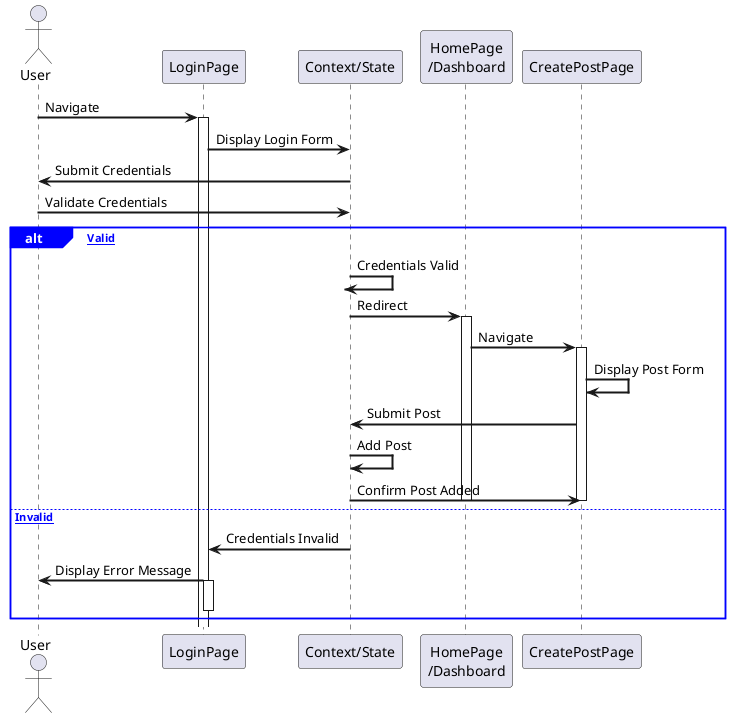 @startuml
skinparam backgroundColor #FFFFFF

skinparam lifelineBorderColor Black
skinparam lifelineBackgroundColor White

skinparam sequenceArrowThickness 2
skinparam sequenceLifeLineBorderThickness 2

skinparam sequenceParticipant BorderColor Black
skinparam sequenceParticipant BackgroundColor White
skinparam sequenceParticipant FontSize 16
skinparam sequenceParticipant FontColor Black

skinparam sequenceActor BackgroundColor White
skinparam sequenceActor FontSize 16
skinparam sequenceActor FontColor Black

skinparam sequenceGroupHeaderFontColor White
skinparam sequenceGroupBackgroundColor Blue
skinparam sequenceGroupBorderColor Blue

actor User
participant "LoginPage" as LoginPage
participant "Context/State" as State
participant "HomePage\n/Dashboard" as HomePage
participant "CreatePostPage" as CreatePostPage

User -> LoginPage : Navigate
activate LoginPage
LoginPage -> State : Display Login Form
State -> User : Submit Credentials
User -> State : Validate Credentials

alt [Credentials Valid]
    State -> State : Credentials Valid
    deactivate State
    State -> HomePage : Redirect
    activate HomePage
    HomePage -> CreatePostPage : Navigate
    activate CreatePostPage
    CreatePostPage -> CreatePostPage : Display Post Form
    CreatePostPage -> State : Submit Post
    State -> State : Add Post
    State -> CreatePostPage : Confirm Post Added
    deactivate CreatePostPage
    deactivate HomePage
else [Credentials Invalid]
    State -> LoginPage : Credentials Invalid
    deactivate State
    LoginPage -> User : Display Error Message
    activate LoginPage
    deactivate LoginPage
end

@enduml